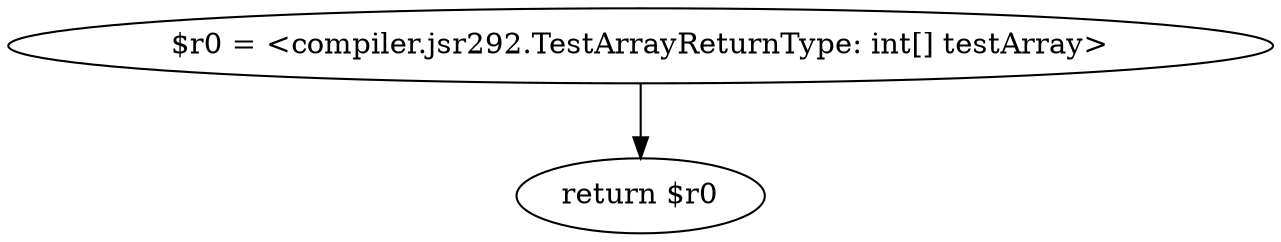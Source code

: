 digraph "unitGraph" {
    "$r0 = <compiler.jsr292.TestArrayReturnType: int[] testArray>"
    "return $r0"
    "$r0 = <compiler.jsr292.TestArrayReturnType: int[] testArray>"->"return $r0";
}
